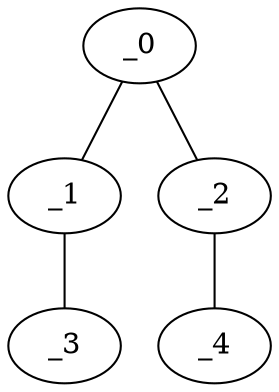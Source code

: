 graph XP1_0138 {
	_0	 [x="2.53289",
		y="3.02546"];
	_1	 [x="-0.0723943",
		y="2.75231"];
	_0 -- _1;
	_2	 [x="0.51",
		y="0.49"];
	_0 -- _2;
	_3	 [x="1.96486",
		y="0.755218"];
	_1 -- _3;
	_4	 [x="1.22793",
		y="2.19604"];
	_2 -- _4;
}
